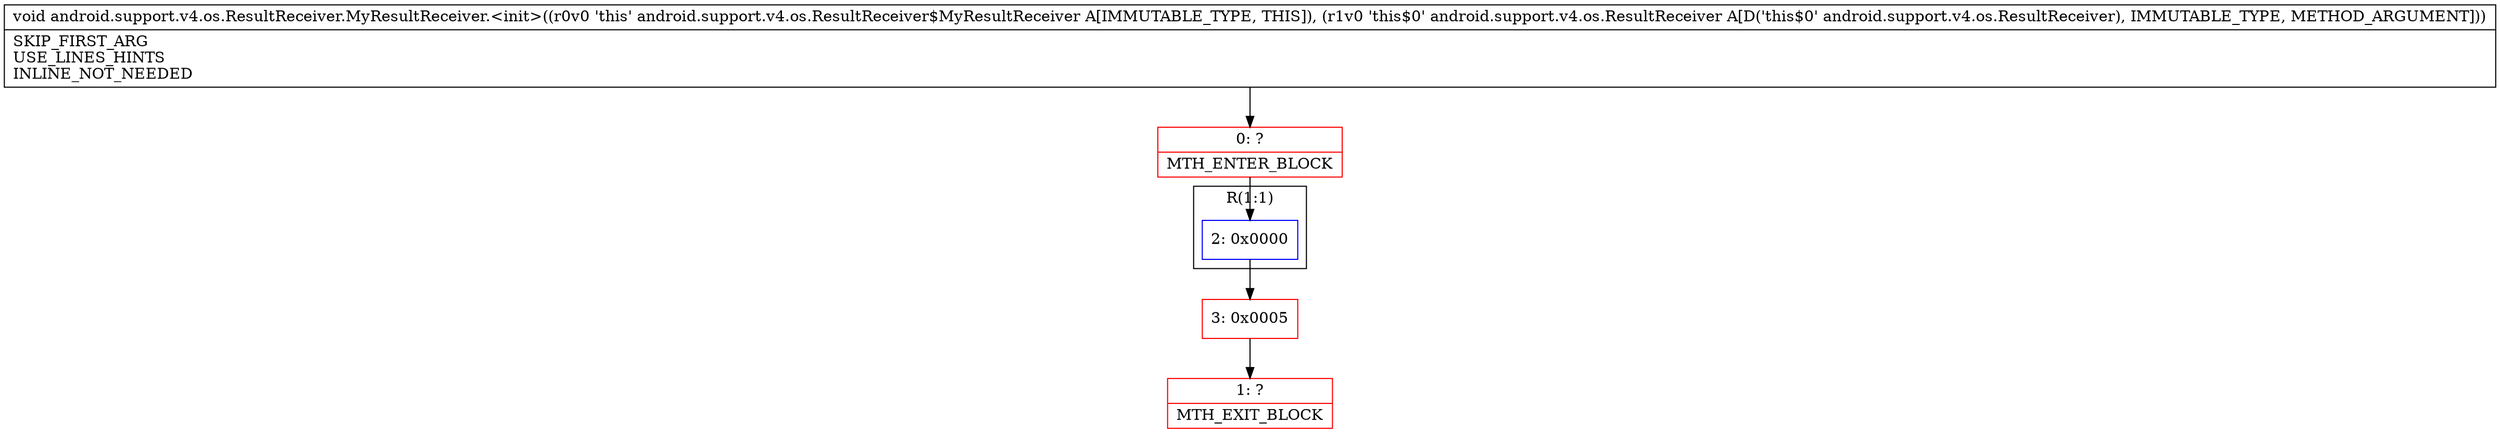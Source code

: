 digraph "CFG forandroid.support.v4.os.ResultReceiver.MyResultReceiver.\<init\>(Landroid\/support\/v4\/os\/ResultReceiver;)V" {
subgraph cluster_Region_1654782785 {
label = "R(1:1)";
node [shape=record,color=blue];
Node_2 [shape=record,label="{2\:\ 0x0000}"];
}
Node_0 [shape=record,color=red,label="{0\:\ ?|MTH_ENTER_BLOCK\l}"];
Node_3 [shape=record,color=red,label="{3\:\ 0x0005}"];
Node_1 [shape=record,color=red,label="{1\:\ ?|MTH_EXIT_BLOCK\l}"];
MethodNode[shape=record,label="{void android.support.v4.os.ResultReceiver.MyResultReceiver.\<init\>((r0v0 'this' android.support.v4.os.ResultReceiver$MyResultReceiver A[IMMUTABLE_TYPE, THIS]), (r1v0 'this$0' android.support.v4.os.ResultReceiver A[D('this$0' android.support.v4.os.ResultReceiver), IMMUTABLE_TYPE, METHOD_ARGUMENT]))  | SKIP_FIRST_ARG\lUSE_LINES_HINTS\lINLINE_NOT_NEEDED\l}"];
MethodNode -> Node_0;Node_2 -> Node_3;
Node_0 -> Node_2;
Node_3 -> Node_1;
}

